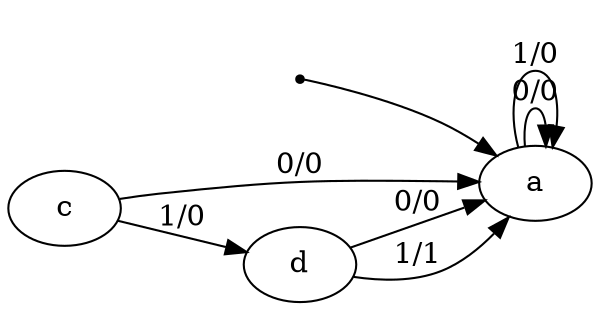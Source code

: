 digraph STG {  rankdir=LR;  INIT [shape=point];  a [label="a"];  c [label="c"];  d [label="d"];  INIT -> a;  a -> a [label="0/0"];  a -> a [label="1/0"];  c -> a [label="0/0"];  c -> d [label="1/0"];  d -> a [label="0/0"];  d -> a [label="1/1"];}                                                                                                                                                                                                                                                                                                                                                                          